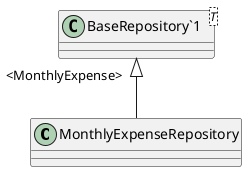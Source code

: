 @startuml
class MonthlyExpenseRepository {
}
class "BaseRepository`1"<T> {
}
"BaseRepository`1" "<MonthlyExpense>" <|-- MonthlyExpenseRepository
@enduml
